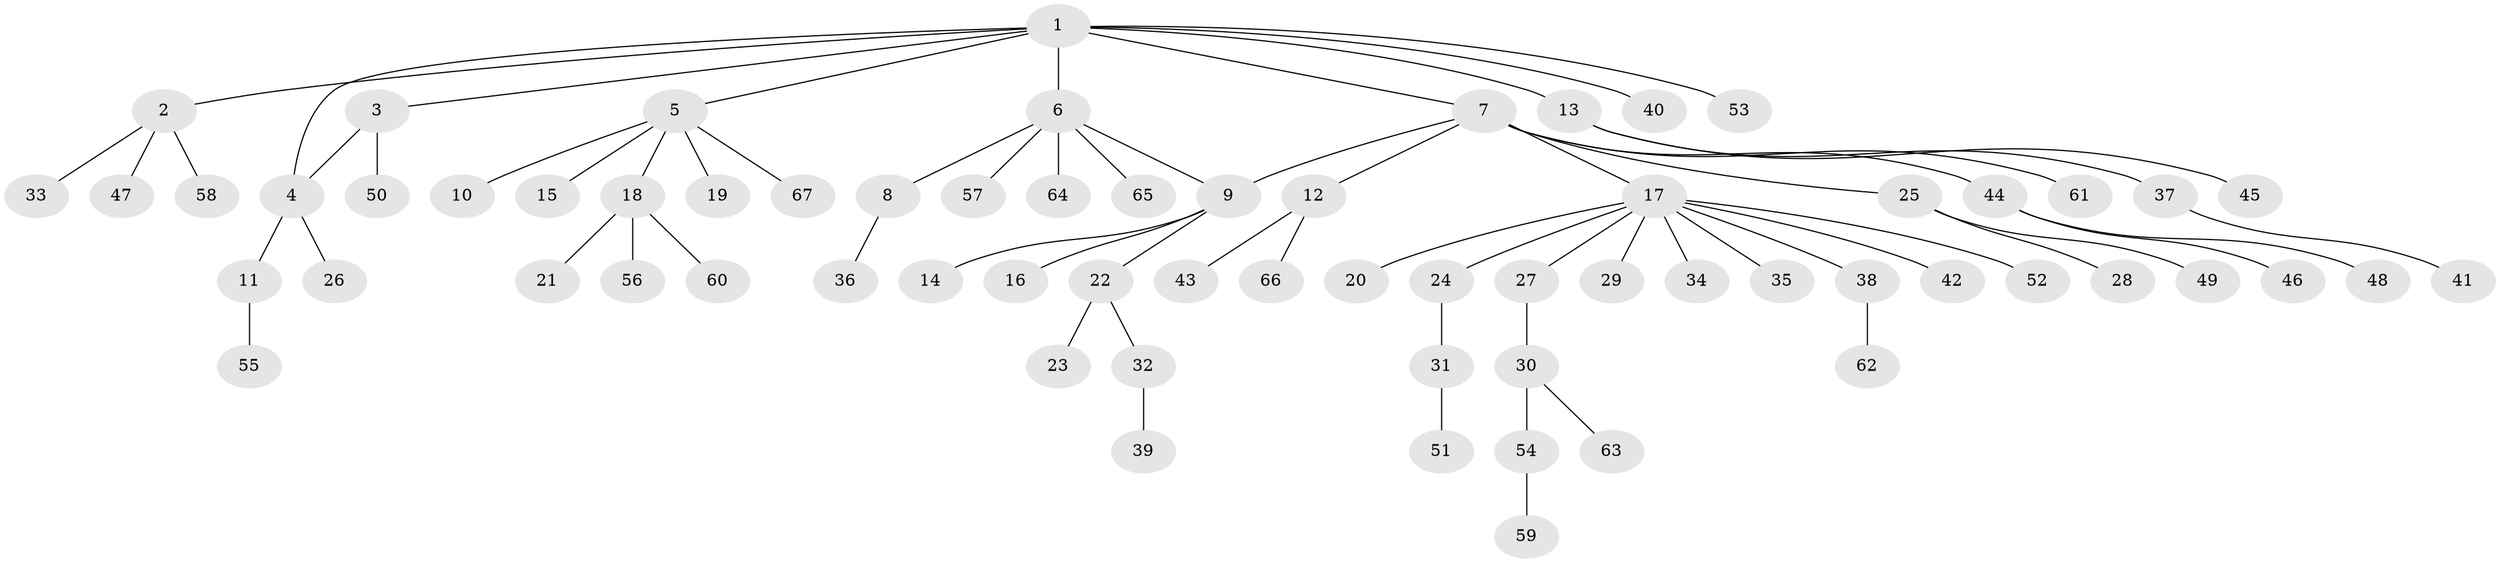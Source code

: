 // Generated by graph-tools (version 1.1) at 2025/01/03/09/25 03:01:53]
// undirected, 67 vertices, 68 edges
graph export_dot {
graph [start="1"]
  node [color=gray90,style=filled];
  1;
  2;
  3;
  4;
  5;
  6;
  7;
  8;
  9;
  10;
  11;
  12;
  13;
  14;
  15;
  16;
  17;
  18;
  19;
  20;
  21;
  22;
  23;
  24;
  25;
  26;
  27;
  28;
  29;
  30;
  31;
  32;
  33;
  34;
  35;
  36;
  37;
  38;
  39;
  40;
  41;
  42;
  43;
  44;
  45;
  46;
  47;
  48;
  49;
  50;
  51;
  52;
  53;
  54;
  55;
  56;
  57;
  58;
  59;
  60;
  61;
  62;
  63;
  64;
  65;
  66;
  67;
  1 -- 2;
  1 -- 3;
  1 -- 4;
  1 -- 5;
  1 -- 6;
  1 -- 7;
  1 -- 13;
  1 -- 40;
  1 -- 53;
  2 -- 33;
  2 -- 47;
  2 -- 58;
  3 -- 4;
  3 -- 50;
  4 -- 11;
  4 -- 26;
  5 -- 10;
  5 -- 15;
  5 -- 18;
  5 -- 19;
  5 -- 67;
  6 -- 8;
  6 -- 9;
  6 -- 57;
  6 -- 64;
  6 -- 65;
  7 -- 9;
  7 -- 12;
  7 -- 17;
  7 -- 25;
  7 -- 44;
  7 -- 61;
  8 -- 36;
  9 -- 14;
  9 -- 16;
  9 -- 22;
  11 -- 55;
  12 -- 43;
  12 -- 66;
  13 -- 37;
  13 -- 45;
  17 -- 20;
  17 -- 24;
  17 -- 27;
  17 -- 29;
  17 -- 34;
  17 -- 35;
  17 -- 38;
  17 -- 42;
  17 -- 52;
  18 -- 21;
  18 -- 56;
  18 -- 60;
  22 -- 23;
  22 -- 32;
  24 -- 31;
  25 -- 28;
  25 -- 49;
  27 -- 30;
  30 -- 54;
  30 -- 63;
  31 -- 51;
  32 -- 39;
  37 -- 41;
  38 -- 62;
  44 -- 46;
  44 -- 48;
  54 -- 59;
}
